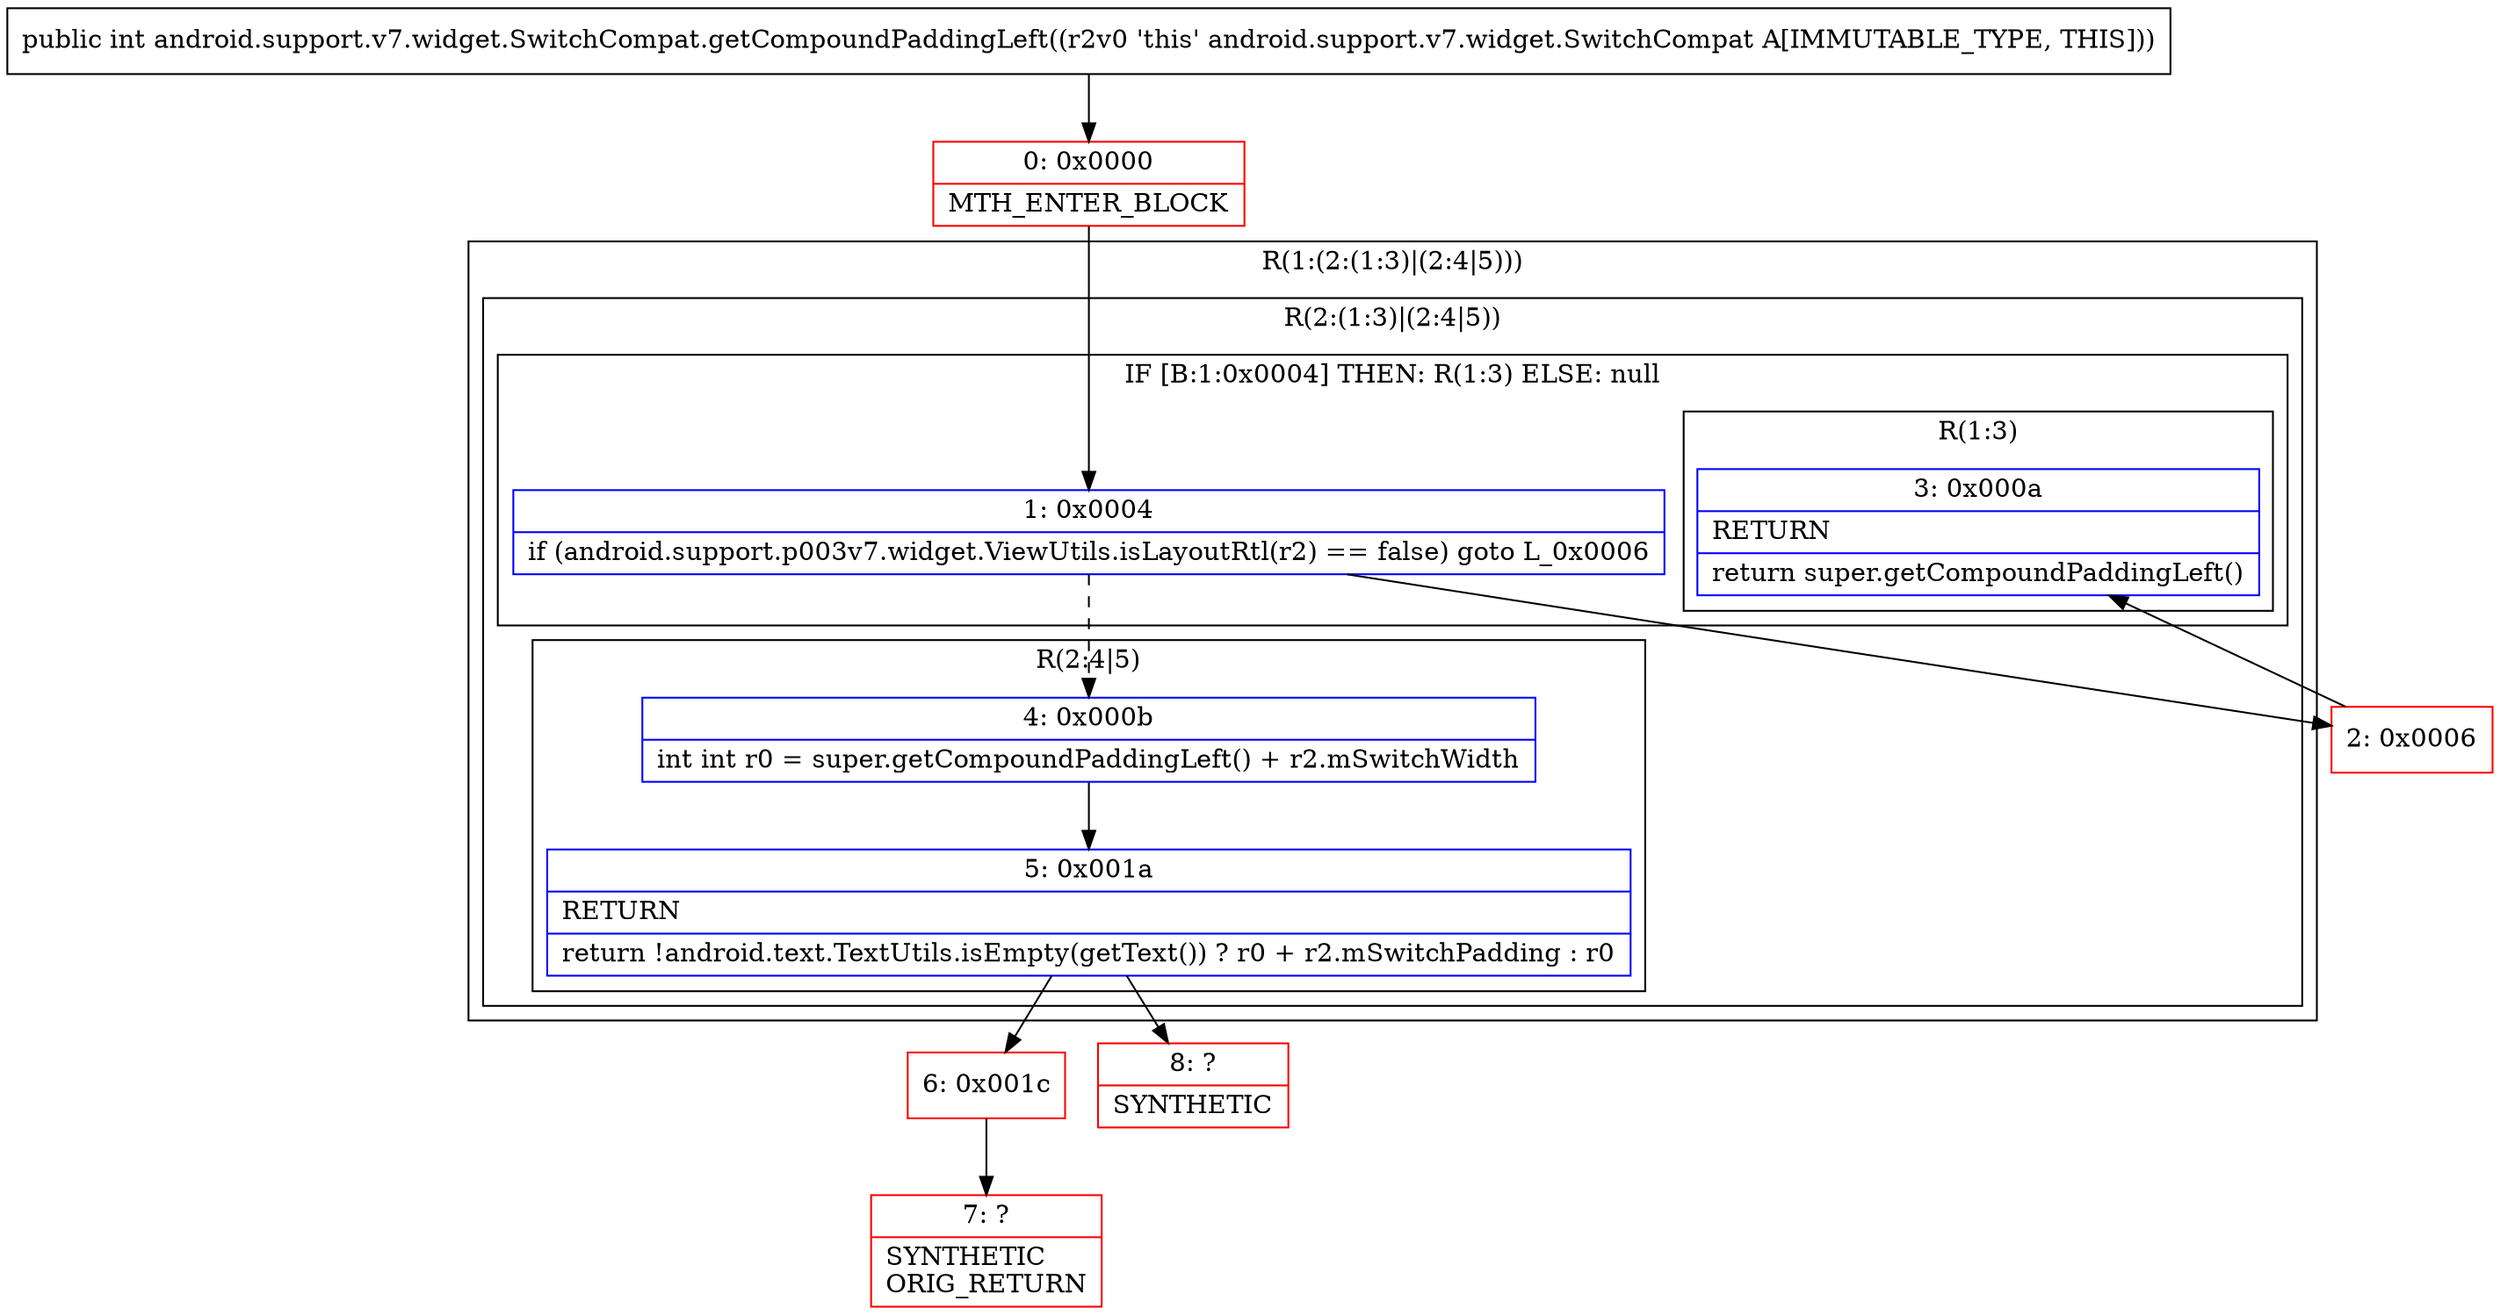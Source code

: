 digraph "CFG forandroid.support.v7.widget.SwitchCompat.getCompoundPaddingLeft()I" {
subgraph cluster_Region_1039118190 {
label = "R(1:(2:(1:3)|(2:4|5)))";
node [shape=record,color=blue];
subgraph cluster_Region_1869397016 {
label = "R(2:(1:3)|(2:4|5))";
node [shape=record,color=blue];
subgraph cluster_IfRegion_1931801873 {
label = "IF [B:1:0x0004] THEN: R(1:3) ELSE: null";
node [shape=record,color=blue];
Node_1 [shape=record,label="{1\:\ 0x0004|if (android.support.p003v7.widget.ViewUtils.isLayoutRtl(r2) == false) goto L_0x0006\l}"];
subgraph cluster_Region_602102406 {
label = "R(1:3)";
node [shape=record,color=blue];
Node_3 [shape=record,label="{3\:\ 0x000a|RETURN\l|return super.getCompoundPaddingLeft()\l}"];
}
}
subgraph cluster_Region_83582907 {
label = "R(2:4|5)";
node [shape=record,color=blue];
Node_4 [shape=record,label="{4\:\ 0x000b|int int r0 = super.getCompoundPaddingLeft() + r2.mSwitchWidth\l}"];
Node_5 [shape=record,label="{5\:\ 0x001a|RETURN\l|return !android.text.TextUtils.isEmpty(getText()) ? r0 + r2.mSwitchPadding : r0\l}"];
}
}
}
Node_0 [shape=record,color=red,label="{0\:\ 0x0000|MTH_ENTER_BLOCK\l}"];
Node_2 [shape=record,color=red,label="{2\:\ 0x0006}"];
Node_6 [shape=record,color=red,label="{6\:\ 0x001c}"];
Node_7 [shape=record,color=red,label="{7\:\ ?|SYNTHETIC\lORIG_RETURN\l}"];
Node_8 [shape=record,color=red,label="{8\:\ ?|SYNTHETIC\l}"];
MethodNode[shape=record,label="{public int android.support.v7.widget.SwitchCompat.getCompoundPaddingLeft((r2v0 'this' android.support.v7.widget.SwitchCompat A[IMMUTABLE_TYPE, THIS])) }"];
MethodNode -> Node_0;
Node_1 -> Node_2;
Node_1 -> Node_4[style=dashed];
Node_4 -> Node_5;
Node_5 -> Node_6;
Node_5 -> Node_8;
Node_0 -> Node_1;
Node_2 -> Node_3;
Node_6 -> Node_7;
}


